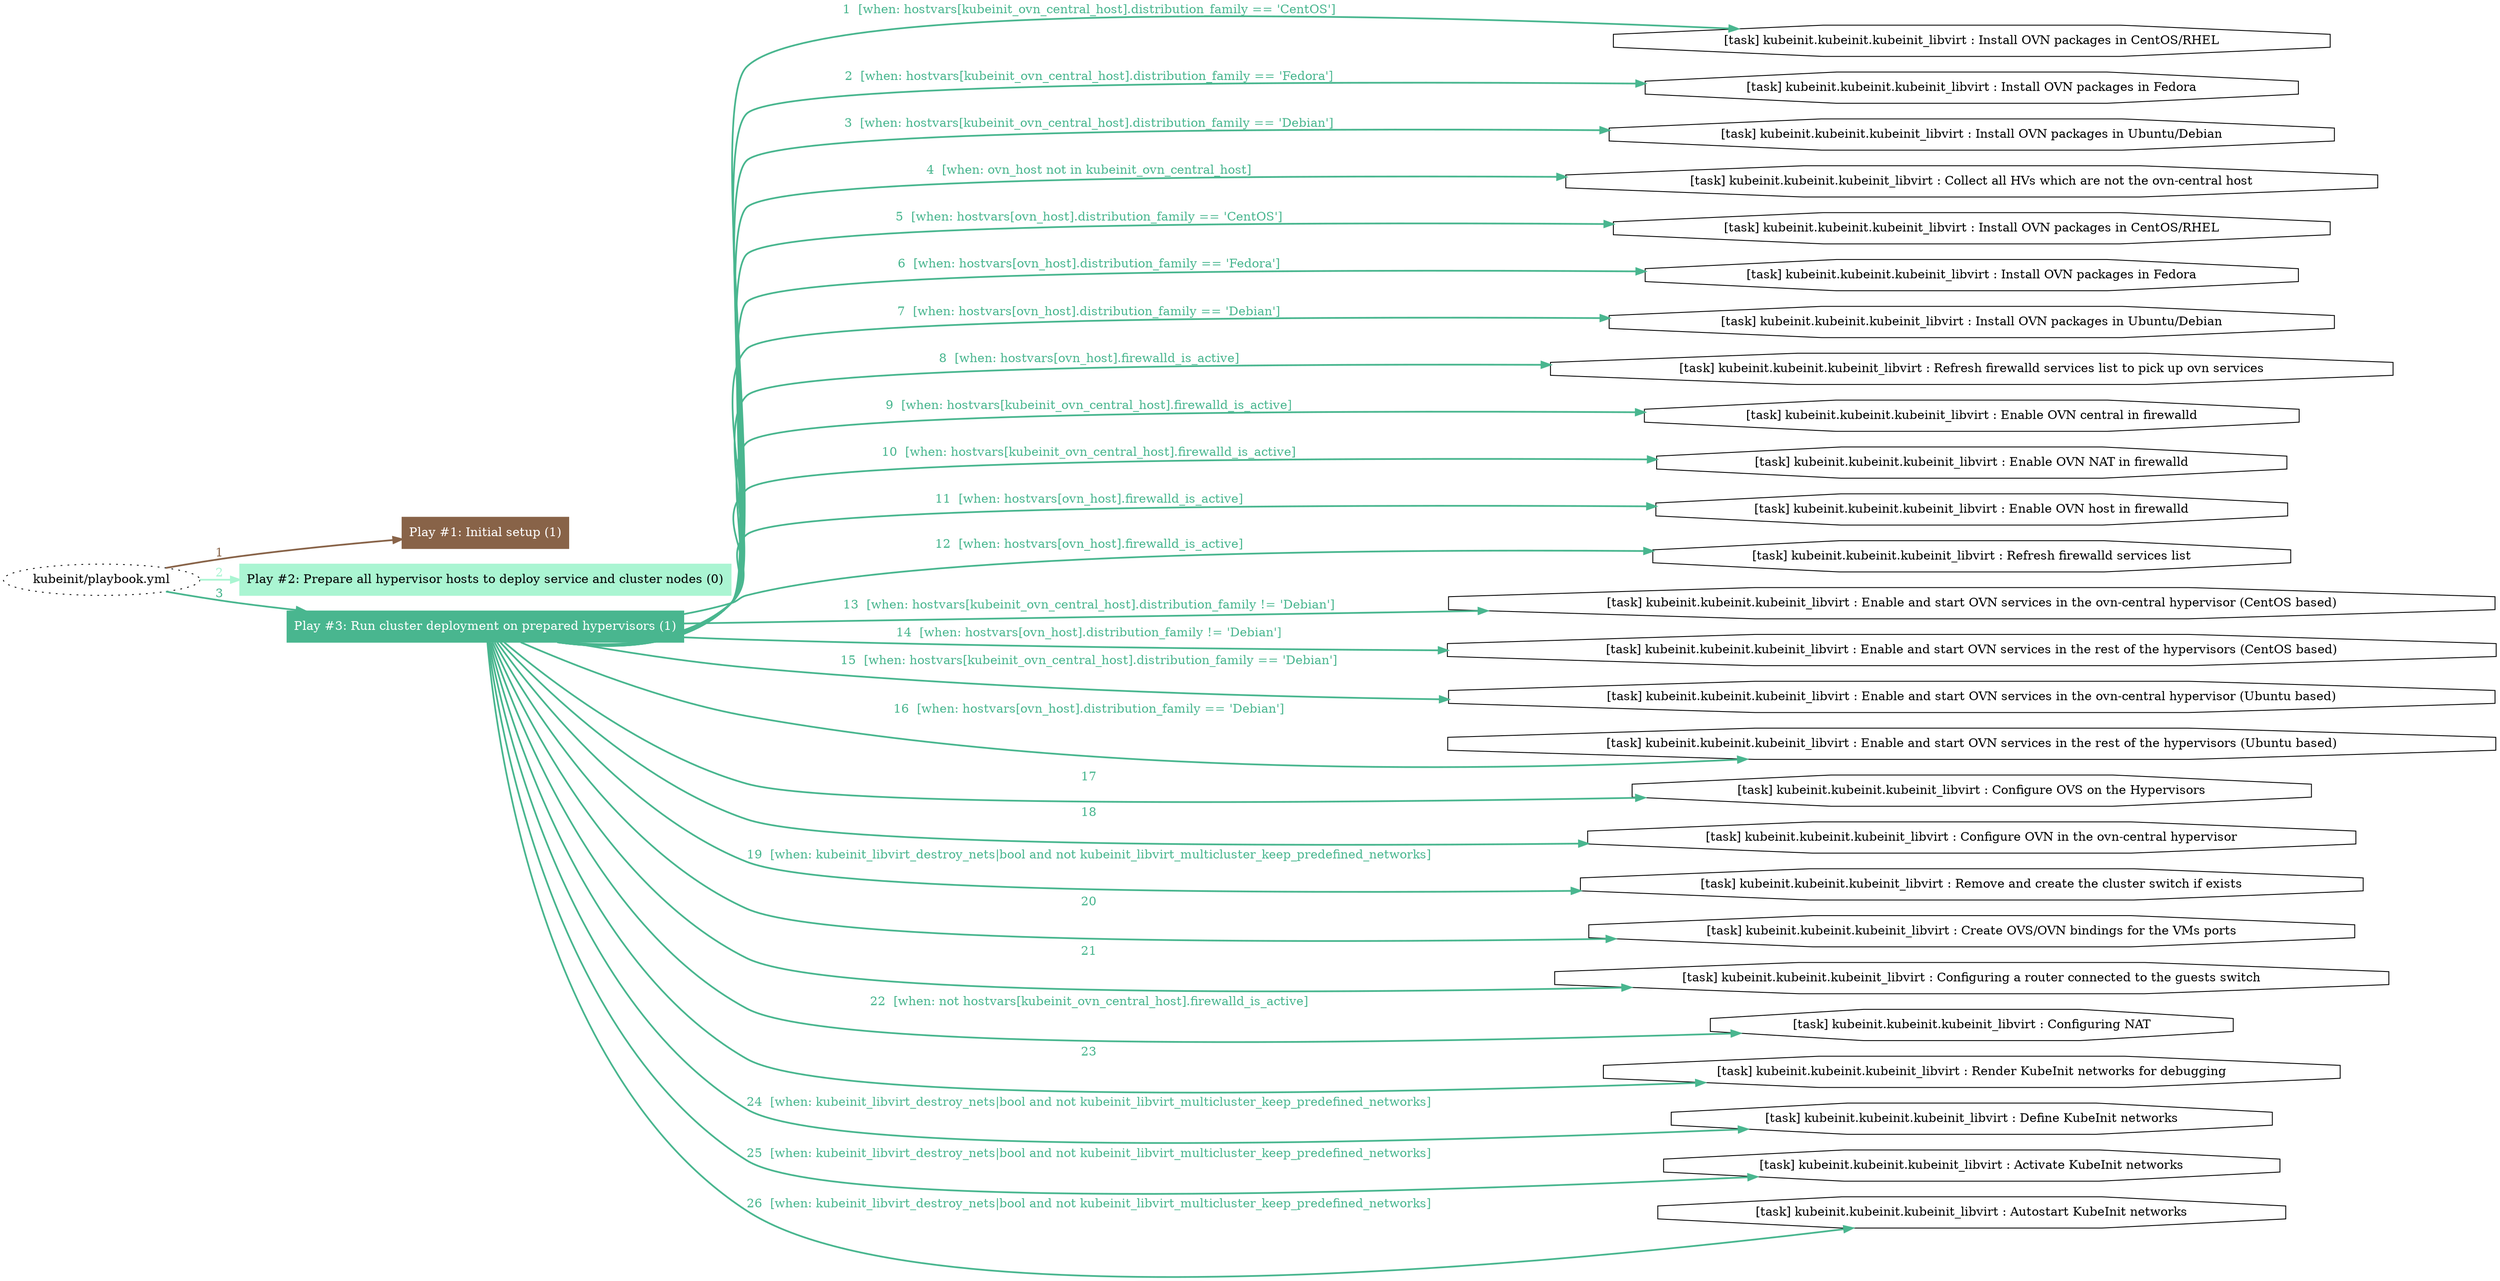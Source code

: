 digraph "kubeinit/playbook.yml "{
	graph [concentrate=true ordering=in rankdir=LR ratio=fill]
	edge [esep=5 sep=10]
	"kubeinit/playbook.yml" [id=root_node style=dotted]
	subgraph "Play #1: Initial setup (1) "{
		"Play #1: Initial setup (1)" [color="#886348" fontcolor="#ffffff" id="play_673121ce-a296-4fb7-94c6-b741fb308a77" shape=box style=filled tooltip=localhost]
		"kubeinit/playbook.yml" -> "Play #1: Initial setup (1)" [label=1 color="#886348" fontcolor="#886348" id="edge_62a737a3-2685-49ce-894a-7cfd9646b7b5" style=bold]
	}
	subgraph "Play #2: Prepare all hypervisor hosts to deploy service and cluster nodes (0) "{
		"Play #2: Prepare all hypervisor hosts to deploy service and cluster nodes (0)" [color="#aaf5d2" fontcolor="#000000" id="play_8c273b2b-a5c4-4b67-99a9-19726bcb5f62" shape=box style=filled tooltip=""]
		"kubeinit/playbook.yml" -> "Play #2: Prepare all hypervisor hosts to deploy service and cluster nodes (0)" [label=2 color="#aaf5d2" fontcolor="#aaf5d2" id="edge_480ec3bc-f94c-4720-8d32-5735e74b8c17" style=bold]
	}
	subgraph "Play #3: Run cluster deployment on prepared hypervisors (1) "{
		"Play #3: Run cluster deployment on prepared hypervisors (1)" [color="#49b68f" fontcolor="#ffffff" id="play_3a185a8a-9570-48b4-8465-305d7d394668" shape=box style=filled tooltip=localhost]
		"kubeinit/playbook.yml" -> "Play #3: Run cluster deployment on prepared hypervisors (1)" [label=3 color="#49b68f" fontcolor="#49b68f" id="edge_18dc7ca1-3889-41df-a147-2e0cda4fd5d3" style=bold]
		"task_40b6c002-3a46-4c01-aa49-20b2bb06808b" [label="[task] kubeinit.kubeinit.kubeinit_libvirt : Install OVN packages in CentOS/RHEL" id="task_40b6c002-3a46-4c01-aa49-20b2bb06808b" shape=octagon tooltip="[task] kubeinit.kubeinit.kubeinit_libvirt : Install OVN packages in CentOS/RHEL"]
		"Play #3: Run cluster deployment on prepared hypervisors (1)" -> "task_40b6c002-3a46-4c01-aa49-20b2bb06808b" [label="1  [when: hostvars[kubeinit_ovn_central_host].distribution_family == 'CentOS']" color="#49b68f" fontcolor="#49b68f" id="edge_51121273-06ab-4e7c-b30d-68e3da4e37e3" style=bold]
		"task_8edc2836-0dd2-4e17-9326-b35a59fe68f3" [label="[task] kubeinit.kubeinit.kubeinit_libvirt : Install OVN packages in Fedora" id="task_8edc2836-0dd2-4e17-9326-b35a59fe68f3" shape=octagon tooltip="[task] kubeinit.kubeinit.kubeinit_libvirt : Install OVN packages in Fedora"]
		"Play #3: Run cluster deployment on prepared hypervisors (1)" -> "task_8edc2836-0dd2-4e17-9326-b35a59fe68f3" [label="2  [when: hostvars[kubeinit_ovn_central_host].distribution_family == 'Fedora']" color="#49b68f" fontcolor="#49b68f" id="edge_4bdb291a-0185-494f-9d5a-92badbe6d3b0" style=bold]
		"task_3a41edcd-3b89-44ff-a360-80154a531b34" [label="[task] kubeinit.kubeinit.kubeinit_libvirt : Install OVN packages in Ubuntu/Debian" id="task_3a41edcd-3b89-44ff-a360-80154a531b34" shape=octagon tooltip="[task] kubeinit.kubeinit.kubeinit_libvirt : Install OVN packages in Ubuntu/Debian"]
		"Play #3: Run cluster deployment on prepared hypervisors (1)" -> "task_3a41edcd-3b89-44ff-a360-80154a531b34" [label="3  [when: hostvars[kubeinit_ovn_central_host].distribution_family == 'Debian']" color="#49b68f" fontcolor="#49b68f" id="edge_62833d86-2cfe-4f21-98cf-52b62351e29b" style=bold]
		"task_5dc1477a-204a-4b6e-9329-762706f29ede" [label="[task] kubeinit.kubeinit.kubeinit_libvirt : Collect all HVs which are not the ovn-central host" id="task_5dc1477a-204a-4b6e-9329-762706f29ede" shape=octagon tooltip="[task] kubeinit.kubeinit.kubeinit_libvirt : Collect all HVs which are not the ovn-central host"]
		"Play #3: Run cluster deployment on prepared hypervisors (1)" -> "task_5dc1477a-204a-4b6e-9329-762706f29ede" [label="4  [when: ovn_host not in kubeinit_ovn_central_host]" color="#49b68f" fontcolor="#49b68f" id="edge_faa18123-7ee7-4d8e-832e-05e34694dae2" style=bold]
		"task_ebcac576-6374-4f71-b1f8-f82b7a6c88c1" [label="[task] kubeinit.kubeinit.kubeinit_libvirt : Install OVN packages in CentOS/RHEL" id="task_ebcac576-6374-4f71-b1f8-f82b7a6c88c1" shape=octagon tooltip="[task] kubeinit.kubeinit.kubeinit_libvirt : Install OVN packages in CentOS/RHEL"]
		"Play #3: Run cluster deployment on prepared hypervisors (1)" -> "task_ebcac576-6374-4f71-b1f8-f82b7a6c88c1" [label="5  [when: hostvars[ovn_host].distribution_family == 'CentOS']" color="#49b68f" fontcolor="#49b68f" id="edge_a625ac4c-3929-40ed-82fd-16ce9252829d" style=bold]
		"task_05a0b131-3095-4cbe-9049-98abda28560a" [label="[task] kubeinit.kubeinit.kubeinit_libvirt : Install OVN packages in Fedora" id="task_05a0b131-3095-4cbe-9049-98abda28560a" shape=octagon tooltip="[task] kubeinit.kubeinit.kubeinit_libvirt : Install OVN packages in Fedora"]
		"Play #3: Run cluster deployment on prepared hypervisors (1)" -> "task_05a0b131-3095-4cbe-9049-98abda28560a" [label="6  [when: hostvars[ovn_host].distribution_family == 'Fedora']" color="#49b68f" fontcolor="#49b68f" id="edge_098f2c6d-ab1e-45e4-aabd-dfdd1ef23395" style=bold]
		"task_f52c7f0f-3e64-4771-8162-b6bfa6e0c8a8" [label="[task] kubeinit.kubeinit.kubeinit_libvirt : Install OVN packages in Ubuntu/Debian" id="task_f52c7f0f-3e64-4771-8162-b6bfa6e0c8a8" shape=octagon tooltip="[task] kubeinit.kubeinit.kubeinit_libvirt : Install OVN packages in Ubuntu/Debian"]
		"Play #3: Run cluster deployment on prepared hypervisors (1)" -> "task_f52c7f0f-3e64-4771-8162-b6bfa6e0c8a8" [label="7  [when: hostvars[ovn_host].distribution_family == 'Debian']" color="#49b68f" fontcolor="#49b68f" id="edge_dadd8c19-02ea-4484-a436-54eed0b0e0f4" style=bold]
		"task_605c22b7-cd4a-42f9-9837-1f9d93420d27" [label="[task] kubeinit.kubeinit.kubeinit_libvirt : Refresh firewalld services list to pick up ovn services" id="task_605c22b7-cd4a-42f9-9837-1f9d93420d27" shape=octagon tooltip="[task] kubeinit.kubeinit.kubeinit_libvirt : Refresh firewalld services list to pick up ovn services"]
		"Play #3: Run cluster deployment on prepared hypervisors (1)" -> "task_605c22b7-cd4a-42f9-9837-1f9d93420d27" [label="8  [when: hostvars[ovn_host].firewalld_is_active]" color="#49b68f" fontcolor="#49b68f" id="edge_176b158c-8187-4483-823b-6f4894284da5" style=bold]
		"task_a91a396d-8f28-4650-86fe-c88d60554ee5" [label="[task] kubeinit.kubeinit.kubeinit_libvirt : Enable OVN central in firewalld" id="task_a91a396d-8f28-4650-86fe-c88d60554ee5" shape=octagon tooltip="[task] kubeinit.kubeinit.kubeinit_libvirt : Enable OVN central in firewalld"]
		"Play #3: Run cluster deployment on prepared hypervisors (1)" -> "task_a91a396d-8f28-4650-86fe-c88d60554ee5" [label="9  [when: hostvars[kubeinit_ovn_central_host].firewalld_is_active]" color="#49b68f" fontcolor="#49b68f" id="edge_ecbf885a-9a59-46d0-9163-1a4125512a4c" style=bold]
		"task_6ccdf134-5ba8-40f8-b15f-23bff47aac27" [label="[task] kubeinit.kubeinit.kubeinit_libvirt : Enable OVN NAT in firewalld" id="task_6ccdf134-5ba8-40f8-b15f-23bff47aac27" shape=octagon tooltip="[task] kubeinit.kubeinit.kubeinit_libvirt : Enable OVN NAT in firewalld"]
		"Play #3: Run cluster deployment on prepared hypervisors (1)" -> "task_6ccdf134-5ba8-40f8-b15f-23bff47aac27" [label="10  [when: hostvars[kubeinit_ovn_central_host].firewalld_is_active]" color="#49b68f" fontcolor="#49b68f" id="edge_a124e302-94df-45e8-be37-0c8ed62ba802" style=bold]
		"task_f5d5cabe-0fff-4dcf-928e-d584f0922f97" [label="[task] kubeinit.kubeinit.kubeinit_libvirt : Enable OVN host in firewalld" id="task_f5d5cabe-0fff-4dcf-928e-d584f0922f97" shape=octagon tooltip="[task] kubeinit.kubeinit.kubeinit_libvirt : Enable OVN host in firewalld"]
		"Play #3: Run cluster deployment on prepared hypervisors (1)" -> "task_f5d5cabe-0fff-4dcf-928e-d584f0922f97" [label="11  [when: hostvars[ovn_host].firewalld_is_active]" color="#49b68f" fontcolor="#49b68f" id="edge_7a2cd233-bd5f-4099-9f47-98daf9c1967c" style=bold]
		"task_1151ed04-148b-4e9b-acb5-2be9a16d9bdc" [label="[task] kubeinit.kubeinit.kubeinit_libvirt : Refresh firewalld services list" id="task_1151ed04-148b-4e9b-acb5-2be9a16d9bdc" shape=octagon tooltip="[task] kubeinit.kubeinit.kubeinit_libvirt : Refresh firewalld services list"]
		"Play #3: Run cluster deployment on prepared hypervisors (1)" -> "task_1151ed04-148b-4e9b-acb5-2be9a16d9bdc" [label="12  [when: hostvars[ovn_host].firewalld_is_active]" color="#49b68f" fontcolor="#49b68f" id="edge_e4165193-78fe-4041-aef9-5be9a1bec8c8" style=bold]
		"task_0ddfff9f-1f13-4530-a3d8-341aeba35baa" [label="[task] kubeinit.kubeinit.kubeinit_libvirt : Enable and start OVN services in the ovn-central hypervisor (CentOS based)" id="task_0ddfff9f-1f13-4530-a3d8-341aeba35baa" shape=octagon tooltip="[task] kubeinit.kubeinit.kubeinit_libvirt : Enable and start OVN services in the ovn-central hypervisor (CentOS based)"]
		"Play #3: Run cluster deployment on prepared hypervisors (1)" -> "task_0ddfff9f-1f13-4530-a3d8-341aeba35baa" [label="13  [when: hostvars[kubeinit_ovn_central_host].distribution_family != 'Debian']" color="#49b68f" fontcolor="#49b68f" id="edge_2747eeaf-323a-4c65-853c-e8d8f37dbef0" style=bold]
		"task_c71fb781-2d31-42ad-a7b9-ebf81476a71b" [label="[task] kubeinit.kubeinit.kubeinit_libvirt : Enable and start OVN services in the rest of the hypervisors (CentOS based)" id="task_c71fb781-2d31-42ad-a7b9-ebf81476a71b" shape=octagon tooltip="[task] kubeinit.kubeinit.kubeinit_libvirt : Enable and start OVN services in the rest of the hypervisors (CentOS based)"]
		"Play #3: Run cluster deployment on prepared hypervisors (1)" -> "task_c71fb781-2d31-42ad-a7b9-ebf81476a71b" [label="14  [when: hostvars[ovn_host].distribution_family != 'Debian']" color="#49b68f" fontcolor="#49b68f" id="edge_bd0eb6d9-2359-4d0b-b4e1-e9d02983686c" style=bold]
		"task_54d20239-3a0e-4872-8c59-912d89186a8d" [label="[task] kubeinit.kubeinit.kubeinit_libvirt : Enable and start OVN services in the ovn-central hypervisor (Ubuntu based)" id="task_54d20239-3a0e-4872-8c59-912d89186a8d" shape=octagon tooltip="[task] kubeinit.kubeinit.kubeinit_libvirt : Enable and start OVN services in the ovn-central hypervisor (Ubuntu based)"]
		"Play #3: Run cluster deployment on prepared hypervisors (1)" -> "task_54d20239-3a0e-4872-8c59-912d89186a8d" [label="15  [when: hostvars[kubeinit_ovn_central_host].distribution_family == 'Debian']" color="#49b68f" fontcolor="#49b68f" id="edge_b467b301-04d1-49e0-8322-2310d94d5acd" style=bold]
		"task_b48a749c-e62e-46b3-ba96-9cac309310e5" [label="[task] kubeinit.kubeinit.kubeinit_libvirt : Enable and start OVN services in the rest of the hypervisors (Ubuntu based)" id="task_b48a749c-e62e-46b3-ba96-9cac309310e5" shape=octagon tooltip="[task] kubeinit.kubeinit.kubeinit_libvirt : Enable and start OVN services in the rest of the hypervisors (Ubuntu based)"]
		"Play #3: Run cluster deployment on prepared hypervisors (1)" -> "task_b48a749c-e62e-46b3-ba96-9cac309310e5" [label="16  [when: hostvars[ovn_host].distribution_family == 'Debian']" color="#49b68f" fontcolor="#49b68f" id="edge_5bb993a0-cfcd-4565-982b-b100ee4551b8" style=bold]
		"task_3476d8b4-1948-4fee-9b07-f3664c189ec5" [label="[task] kubeinit.kubeinit.kubeinit_libvirt : Configure OVS on the Hypervisors" id="task_3476d8b4-1948-4fee-9b07-f3664c189ec5" shape=octagon tooltip="[task] kubeinit.kubeinit.kubeinit_libvirt : Configure OVS on the Hypervisors"]
		"Play #3: Run cluster deployment on prepared hypervisors (1)" -> "task_3476d8b4-1948-4fee-9b07-f3664c189ec5" [label=17 color="#49b68f" fontcolor="#49b68f" id="edge_ff46e83d-2a77-40c0-9d4a-edc4e86e8fdc" style=bold]
		"task_b49e02f0-a8e8-4f0d-b662-112539946fc2" [label="[task] kubeinit.kubeinit.kubeinit_libvirt : Configure OVN in the ovn-central hypervisor" id="task_b49e02f0-a8e8-4f0d-b662-112539946fc2" shape=octagon tooltip="[task] kubeinit.kubeinit.kubeinit_libvirt : Configure OVN in the ovn-central hypervisor"]
		"Play #3: Run cluster deployment on prepared hypervisors (1)" -> "task_b49e02f0-a8e8-4f0d-b662-112539946fc2" [label=18 color="#49b68f" fontcolor="#49b68f" id="edge_761f8483-fee2-4e77-b8f3-79f1140db75c" style=bold]
		"task_c31e33bf-7459-4eaa-aea8-d0f8e34dd868" [label="[task] kubeinit.kubeinit.kubeinit_libvirt : Remove and create the cluster switch if exists" id="task_c31e33bf-7459-4eaa-aea8-d0f8e34dd868" shape=octagon tooltip="[task] kubeinit.kubeinit.kubeinit_libvirt : Remove and create the cluster switch if exists"]
		"Play #3: Run cluster deployment on prepared hypervisors (1)" -> "task_c31e33bf-7459-4eaa-aea8-d0f8e34dd868" [label="19  [when: kubeinit_libvirt_destroy_nets|bool and not kubeinit_libvirt_multicluster_keep_predefined_networks]" color="#49b68f" fontcolor="#49b68f" id="edge_252f1c0f-e463-4ddc-a165-2498dd53f804" style=bold]
		"task_9a07ab81-807b-434e-bc74-9f8df5df8831" [label="[task] kubeinit.kubeinit.kubeinit_libvirt : Create OVS/OVN bindings for the VMs ports" id="task_9a07ab81-807b-434e-bc74-9f8df5df8831" shape=octagon tooltip="[task] kubeinit.kubeinit.kubeinit_libvirt : Create OVS/OVN bindings for the VMs ports"]
		"Play #3: Run cluster deployment on prepared hypervisors (1)" -> "task_9a07ab81-807b-434e-bc74-9f8df5df8831" [label=20 color="#49b68f" fontcolor="#49b68f" id="edge_d034e89a-d3bf-4861-8f03-73dfc9ba650a" style=bold]
		"task_fb16bc52-5f34-48cb-a93d-e99b5a047baf" [label="[task] kubeinit.kubeinit.kubeinit_libvirt : Configuring a router connected to the guests switch" id="task_fb16bc52-5f34-48cb-a93d-e99b5a047baf" shape=octagon tooltip="[task] kubeinit.kubeinit.kubeinit_libvirt : Configuring a router connected to the guests switch"]
		"Play #3: Run cluster deployment on prepared hypervisors (1)" -> "task_fb16bc52-5f34-48cb-a93d-e99b5a047baf" [label=21 color="#49b68f" fontcolor="#49b68f" id="edge_6635e553-2ba5-4c6d-8e74-0552fbb60d17" style=bold]
		"task_87624b86-3632-4a14-a8fe-c4fcfb9eac7c" [label="[task] kubeinit.kubeinit.kubeinit_libvirt : Configuring NAT" id="task_87624b86-3632-4a14-a8fe-c4fcfb9eac7c" shape=octagon tooltip="[task] kubeinit.kubeinit.kubeinit_libvirt : Configuring NAT"]
		"Play #3: Run cluster deployment on prepared hypervisors (1)" -> "task_87624b86-3632-4a14-a8fe-c4fcfb9eac7c" [label="22  [when: not hostvars[kubeinit_ovn_central_host].firewalld_is_active]" color="#49b68f" fontcolor="#49b68f" id="edge_ae3bd36b-5abb-491d-bce1-27ea93e8e2d1" style=bold]
		"task_55e065e2-e4c7-47fb-b805-dd9230728ed5" [label="[task] kubeinit.kubeinit.kubeinit_libvirt : Render KubeInit networks for debugging" id="task_55e065e2-e4c7-47fb-b805-dd9230728ed5" shape=octagon tooltip="[task] kubeinit.kubeinit.kubeinit_libvirt : Render KubeInit networks for debugging"]
		"Play #3: Run cluster deployment on prepared hypervisors (1)" -> "task_55e065e2-e4c7-47fb-b805-dd9230728ed5" [label=23 color="#49b68f" fontcolor="#49b68f" id="edge_e91871ce-eafd-4f02-bc15-657a418fd26b" style=bold]
		"task_5e6048a2-1ac9-4b99-9330-3519be41448c" [label="[task] kubeinit.kubeinit.kubeinit_libvirt : Define KubeInit networks" id="task_5e6048a2-1ac9-4b99-9330-3519be41448c" shape=octagon tooltip="[task] kubeinit.kubeinit.kubeinit_libvirt : Define KubeInit networks"]
		"Play #3: Run cluster deployment on prepared hypervisors (1)" -> "task_5e6048a2-1ac9-4b99-9330-3519be41448c" [label="24  [when: kubeinit_libvirt_destroy_nets|bool and not kubeinit_libvirt_multicluster_keep_predefined_networks]" color="#49b68f" fontcolor="#49b68f" id="edge_df9d7386-8ec1-44ae-9a3f-aedf0c5ccf2a" style=bold]
		"task_9cc1d9bb-ffa8-412c-a40e-65462a8bd734" [label="[task] kubeinit.kubeinit.kubeinit_libvirt : Activate KubeInit networks" id="task_9cc1d9bb-ffa8-412c-a40e-65462a8bd734" shape=octagon tooltip="[task] kubeinit.kubeinit.kubeinit_libvirt : Activate KubeInit networks"]
		"Play #3: Run cluster deployment on prepared hypervisors (1)" -> "task_9cc1d9bb-ffa8-412c-a40e-65462a8bd734" [label="25  [when: kubeinit_libvirt_destroy_nets|bool and not kubeinit_libvirt_multicluster_keep_predefined_networks]" color="#49b68f" fontcolor="#49b68f" id="edge_08fa38c5-e500-4d75-9b62-4f1faae81de0" style=bold]
		"task_9c19b154-5167-46da-84b9-5ebcfaa9d3e1" [label="[task] kubeinit.kubeinit.kubeinit_libvirt : Autostart KubeInit networks" id="task_9c19b154-5167-46da-84b9-5ebcfaa9d3e1" shape=octagon tooltip="[task] kubeinit.kubeinit.kubeinit_libvirt : Autostart KubeInit networks"]
		"Play #3: Run cluster deployment on prepared hypervisors (1)" -> "task_9c19b154-5167-46da-84b9-5ebcfaa9d3e1" [label="26  [when: kubeinit_libvirt_destroy_nets|bool and not kubeinit_libvirt_multicluster_keep_predefined_networks]" color="#49b68f" fontcolor="#49b68f" id="edge_f789d374-ca6f-4c16-99df-b583100ad9ee" style=bold]
	}
}
